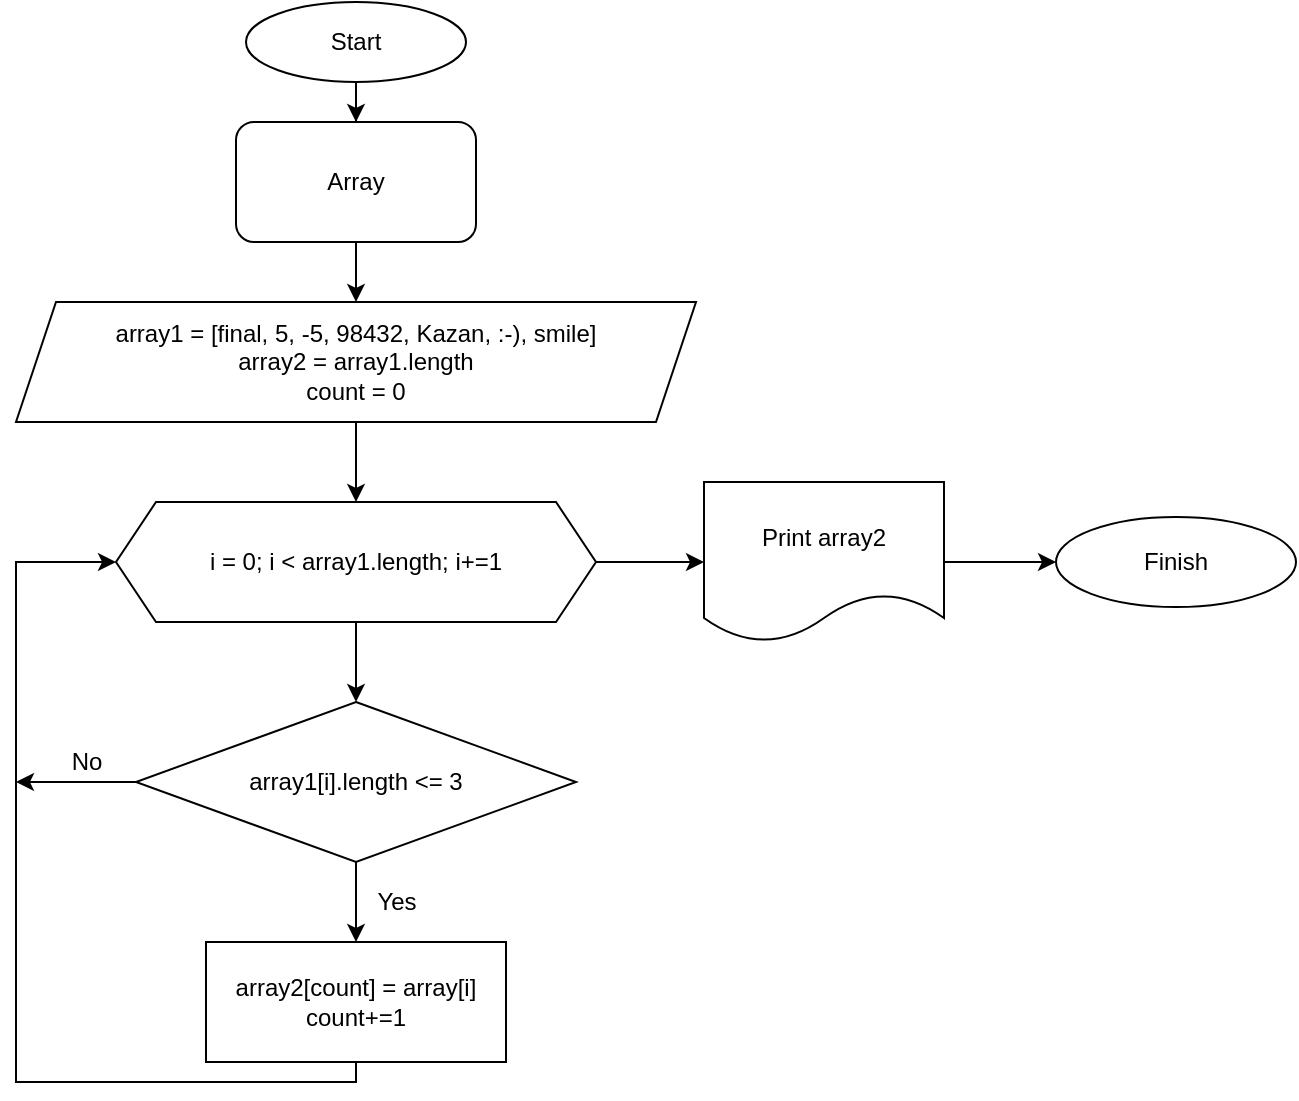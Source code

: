 <mxfile version="21.3.2" type="device">
  <diagram id="2Pcy0IRxgb2vHmyPsa8f" name="Страница 1">
    <mxGraphModel dx="1024" dy="950" grid="1" gridSize="10" guides="1" tooltips="1" connect="1" arrows="1" fold="1" page="1" pageScale="1" pageWidth="827" pageHeight="1169" math="0" shadow="0">
      <root>
        <mxCell id="0" />
        <mxCell id="1" parent="0" />
        <mxCell id="2" value="" style="edgeStyle=none;html=1;" parent="1" source="DTUgruY3vjBteYP45iIx-1" target="DTUgruY3vjBteYP45iIx-2" edge="1">
          <mxGeometry relative="1" as="geometry" />
        </mxCell>
        <mxCell id="DTUgruY3vjBteYP45iIx-1" value="Array" style="rounded=1;whiteSpace=wrap;html=1;" parent="1" vertex="1">
          <mxGeometry x="180" y="70" width="120" height="60" as="geometry" />
        </mxCell>
        <mxCell id="3" value="" style="edgeStyle=none;html=1;" parent="1" source="DTUgruY3vjBteYP45iIx-2" target="DTUgruY3vjBteYP45iIx-3" edge="1">
          <mxGeometry relative="1" as="geometry" />
        </mxCell>
        <mxCell id="DTUgruY3vjBteYP45iIx-2" value="array1 = [&lt;font style=&quot;font-size: 12px;&quot;&gt;final, 5, -5, 98432, Kazan, :-), smile&lt;/font&gt;&lt;span style=&quot;background-color: initial;&quot;&gt;]&lt;/span&gt;&lt;br&gt;array2 = array1.length&lt;br&gt;count = 0" style="shape=parallelogram;perimeter=parallelogramPerimeter;whiteSpace=wrap;html=1;fixedSize=1;" parent="1" vertex="1">
          <mxGeometry x="70" y="160" width="340" height="60" as="geometry" />
        </mxCell>
        <mxCell id="4" value="" style="edgeStyle=none;html=1;" parent="1" source="DTUgruY3vjBteYP45iIx-3" target="DTUgruY3vjBteYP45iIx-4" edge="1">
          <mxGeometry relative="1" as="geometry" />
        </mxCell>
        <mxCell id="PNWSOAqlqvHt1mcQQFqQ-21" style="edgeStyle=orthogonalEdgeStyle;rounded=0;orthogonalLoop=1;jettySize=auto;html=1;entryX=0;entryY=0.5;entryDx=0;entryDy=0;" edge="1" parent="1" source="DTUgruY3vjBteYP45iIx-3" target="PNWSOAqlqvHt1mcQQFqQ-20">
          <mxGeometry relative="1" as="geometry" />
        </mxCell>
        <mxCell id="DTUgruY3vjBteYP45iIx-3" value="i = 0; i &amp;lt; array1.length; i+=1" style="shape=hexagon;perimeter=hexagonPerimeter2;whiteSpace=wrap;html=1;fixedSize=1;" parent="1" vertex="1">
          <mxGeometry x="120" y="260" width="240" height="60" as="geometry" />
        </mxCell>
        <mxCell id="PNWSOAqlqvHt1mcQQFqQ-12" style="edgeStyle=orthogonalEdgeStyle;rounded=0;orthogonalLoop=1;jettySize=auto;html=1;entryX=0.5;entryY=0;entryDx=0;entryDy=0;" edge="1" parent="1" source="DTUgruY3vjBteYP45iIx-4" target="DTUgruY3vjBteYP45iIx-5">
          <mxGeometry relative="1" as="geometry" />
        </mxCell>
        <mxCell id="PNWSOAqlqvHt1mcQQFqQ-26" style="edgeStyle=orthogonalEdgeStyle;rounded=0;orthogonalLoop=1;jettySize=auto;html=1;" edge="1" parent="1" source="DTUgruY3vjBteYP45iIx-4">
          <mxGeometry relative="1" as="geometry">
            <mxPoint x="70" y="400" as="targetPoint" />
            <Array as="points">
              <mxPoint x="100" y="400" />
              <mxPoint x="100" y="400" />
            </Array>
          </mxGeometry>
        </mxCell>
        <mxCell id="DTUgruY3vjBteYP45iIx-4" value="array1[i].length &amp;lt;= 3" style="rhombus;whiteSpace=wrap;html=1;" parent="1" vertex="1">
          <mxGeometry x="130" y="360" width="220" height="80" as="geometry" />
        </mxCell>
        <mxCell id="PNWSOAqlqvHt1mcQQFqQ-16" style="edgeStyle=orthogonalEdgeStyle;rounded=0;orthogonalLoop=1;jettySize=auto;html=1;entryX=0;entryY=0.5;entryDx=0;entryDy=0;exitX=0.5;exitY=1;exitDx=0;exitDy=0;" edge="1" parent="1" source="DTUgruY3vjBteYP45iIx-5" target="DTUgruY3vjBteYP45iIx-3">
          <mxGeometry relative="1" as="geometry">
            <mxPoint x="240" y="240" as="targetPoint" />
            <Array as="points">
              <mxPoint x="240" y="550" />
              <mxPoint x="70" y="550" />
              <mxPoint x="70" y="290" />
            </Array>
          </mxGeometry>
        </mxCell>
        <mxCell id="DTUgruY3vjBteYP45iIx-5" value="array2[count] = array[i]&lt;br&gt;count+=1" style="rounded=0;whiteSpace=wrap;html=1;" parent="1" vertex="1">
          <mxGeometry x="165" y="480" width="150" height="60" as="geometry" />
        </mxCell>
        <mxCell id="8" value="No" style="text;html=1;align=center;verticalAlign=middle;resizable=0;points=[];autosize=1;strokeColor=none;fillColor=none;" parent="1" vertex="1">
          <mxGeometry x="90" y="380" width="30" height="20" as="geometry" />
        </mxCell>
        <mxCell id="9" value="Yes" style="text;html=1;align=center;verticalAlign=middle;resizable=0;points=[];autosize=1;strokeColor=none;fillColor=none;" parent="1" vertex="1">
          <mxGeometry x="240" y="450" width="40" height="20" as="geometry" />
        </mxCell>
        <mxCell id="PNWSOAqlqvHt1mcQQFqQ-18" style="edgeStyle=orthogonalEdgeStyle;rounded=0;orthogonalLoop=1;jettySize=auto;html=1;entryX=0.5;entryY=0;entryDx=0;entryDy=0;" edge="1" parent="1" source="PNWSOAqlqvHt1mcQQFqQ-17" target="DTUgruY3vjBteYP45iIx-1">
          <mxGeometry relative="1" as="geometry" />
        </mxCell>
        <mxCell id="PNWSOAqlqvHt1mcQQFqQ-17" value="Start" style="ellipse;whiteSpace=wrap;html=1;" vertex="1" parent="1">
          <mxGeometry x="185" y="10" width="110" height="40" as="geometry" />
        </mxCell>
        <mxCell id="PNWSOAqlqvHt1mcQQFqQ-23" style="edgeStyle=orthogonalEdgeStyle;rounded=0;orthogonalLoop=1;jettySize=auto;html=1;entryX=0;entryY=0.5;entryDx=0;entryDy=0;" edge="1" parent="1" source="PNWSOAqlqvHt1mcQQFqQ-20" target="PNWSOAqlqvHt1mcQQFqQ-22">
          <mxGeometry relative="1" as="geometry" />
        </mxCell>
        <mxCell id="PNWSOAqlqvHt1mcQQFqQ-20" value="Print array2" style="shape=document;whiteSpace=wrap;html=1;boundedLbl=1;" vertex="1" parent="1">
          <mxGeometry x="414" y="250" width="120" height="80" as="geometry" />
        </mxCell>
        <mxCell id="PNWSOAqlqvHt1mcQQFqQ-22" value="Finish" style="ellipse;whiteSpace=wrap;html=1;" vertex="1" parent="1">
          <mxGeometry x="590" y="267.5" width="120" height="45" as="geometry" />
        </mxCell>
      </root>
    </mxGraphModel>
  </diagram>
</mxfile>
